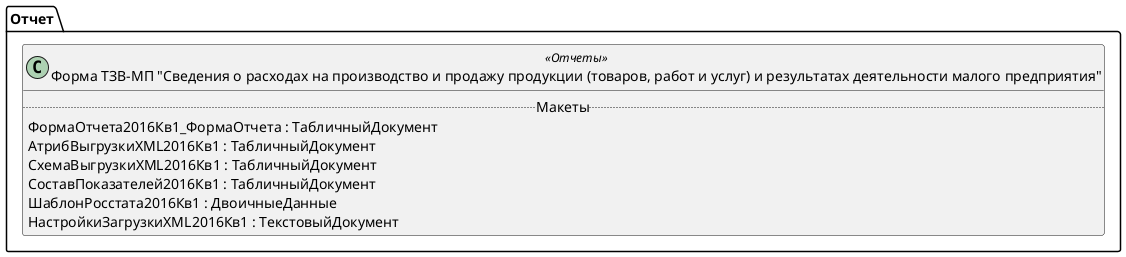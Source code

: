 ﻿@startuml РегламентированныйОтчетСтатистикаФормаТЗВМП
'!include templates.wsd
'..\include templates.wsd
class Отчет.РегламентированныйОтчетСтатистикаФормаТЗВМП as "Форма ТЗВ-МП "Сведения о расходах на производство и продажу продукции (товаров, работ и услуг) и результатах деятельности малого предприятия"" <<Отчеты>>
{
..Макеты..
ФормаОтчета2016Кв1_ФормаОтчета : ТабличныйДокумент
АтрибВыгрузкиXML2016Кв1 : ТабличныйДокумент
СхемаВыгрузкиXML2016Кв1 : ТабличныйДокумент
СоставПоказателей2016Кв1 : ТабличныйДокумент
ШаблонРосстата2016Кв1 : ДвоичныеДанные
НастройкиЗагрузкиXML2016Кв1 : ТекстовыйДокумент
}
@enduml
